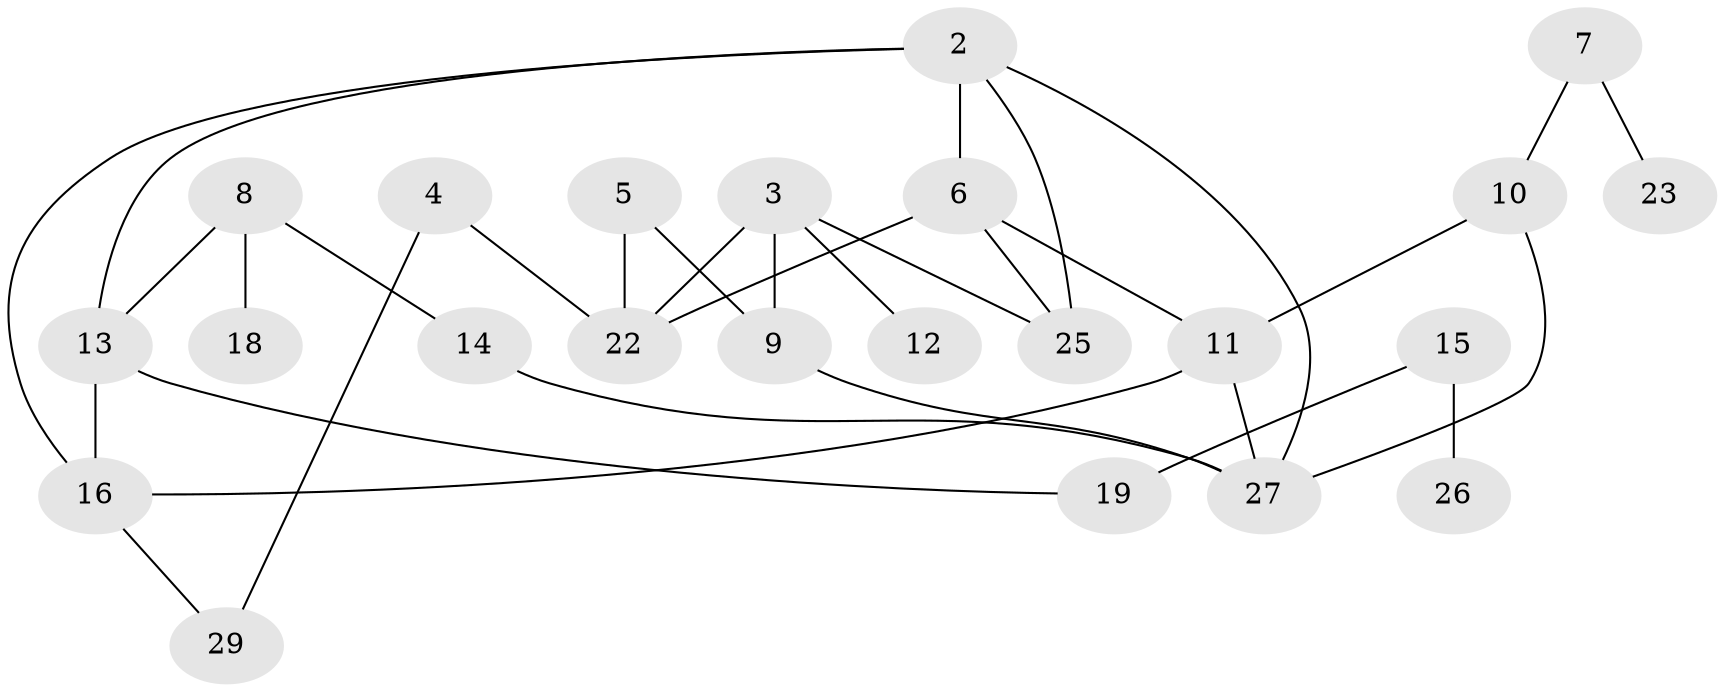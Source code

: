 // original degree distribution, {1: 0.22413793103448276, 3: 0.20689655172413793, 2: 0.3103448275862069, 4: 0.10344827586206896, 5: 0.08620689655172414, 0: 0.06896551724137931}
// Generated by graph-tools (version 1.1) at 2025/48/03/04/25 22:48:00]
// undirected, 23 vertices, 32 edges
graph export_dot {
  node [color=gray90,style=filled];
  2;
  3;
  4;
  5;
  6;
  7;
  8;
  9;
  10;
  11;
  12;
  13;
  14;
  15;
  16;
  18;
  19;
  22;
  23;
  25;
  26;
  27;
  29;
  2 -- 6 [weight=1.0];
  2 -- 13 [weight=1.0];
  2 -- 16 [weight=2.0];
  2 -- 25 [weight=2.0];
  2 -- 27 [weight=1.0];
  3 -- 9 [weight=1.0];
  3 -- 12 [weight=1.0];
  3 -- 22 [weight=2.0];
  3 -- 25 [weight=1.0];
  4 -- 22 [weight=1.0];
  4 -- 29 [weight=1.0];
  5 -- 9 [weight=1.0];
  5 -- 22 [weight=1.0];
  6 -- 11 [weight=1.0];
  6 -- 22 [weight=1.0];
  6 -- 25 [weight=1.0];
  7 -- 10 [weight=1.0];
  7 -- 23 [weight=1.0];
  8 -- 13 [weight=1.0];
  8 -- 14 [weight=1.0];
  8 -- 18 [weight=1.0];
  9 -- 27 [weight=1.0];
  10 -- 11 [weight=1.0];
  10 -- 27 [weight=1.0];
  11 -- 16 [weight=1.0];
  11 -- 27 [weight=1.0];
  13 -- 16 [weight=2.0];
  13 -- 19 [weight=1.0];
  14 -- 27 [weight=1.0];
  15 -- 19 [weight=2.0];
  15 -- 26 [weight=1.0];
  16 -- 29 [weight=1.0];
}
